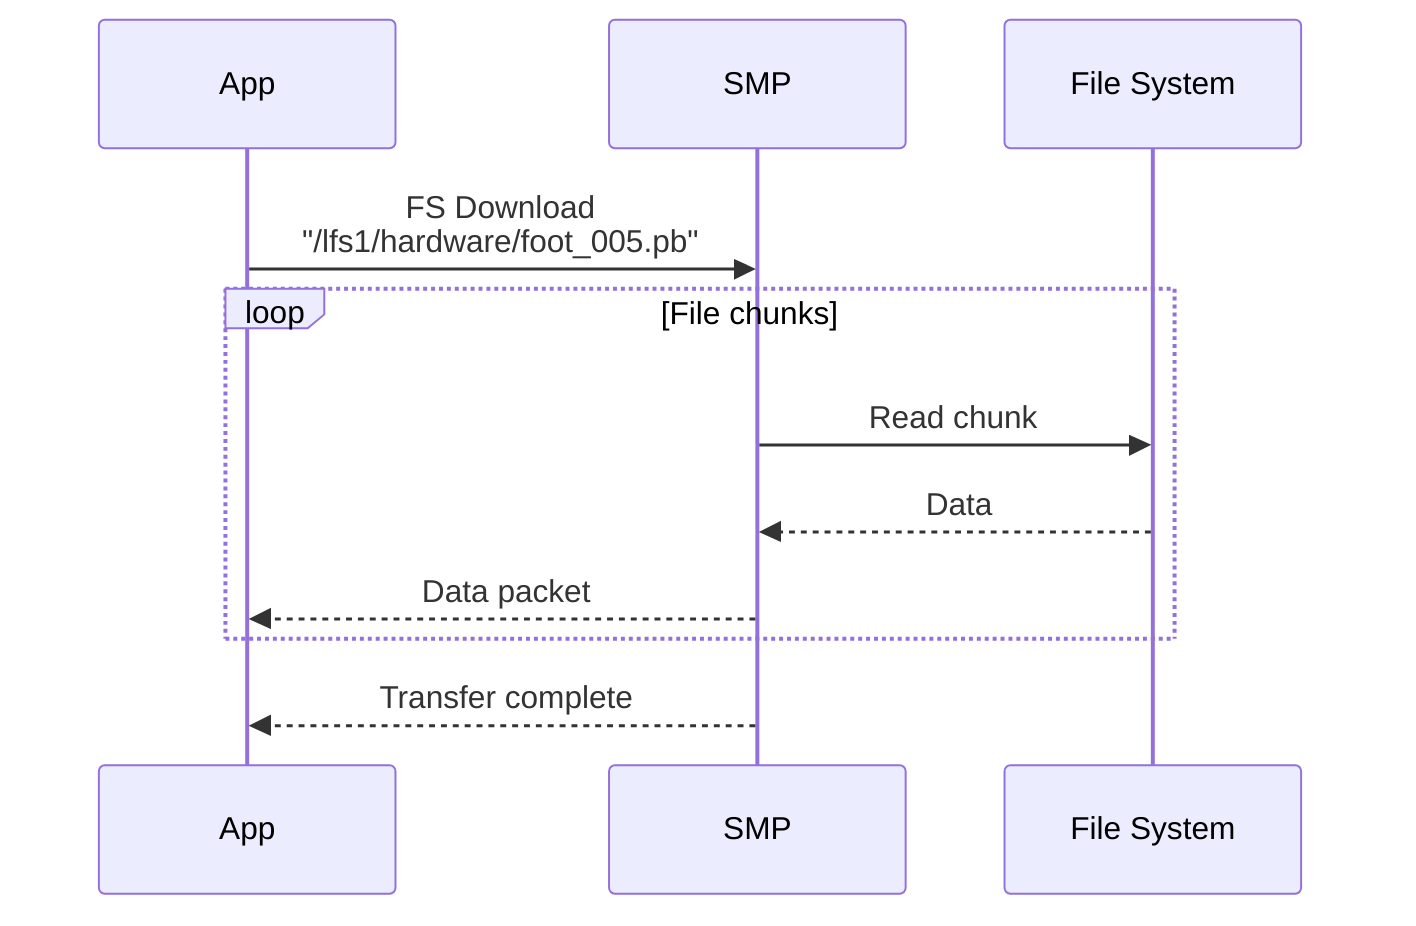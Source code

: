 sequenceDiagram
    participant App
    participant SMP
    participant FS as File System
    
    App->>SMP: FS Download<br/>"/lfs1/hardware/foot_005.pb"
    
    loop File chunks
        SMP->>FS: Read chunk
        FS-->>SMP: Data
        SMP-->>App: Data packet
    end
    
    SMP-->>App: Transfer complete